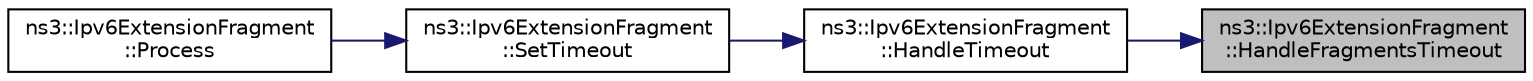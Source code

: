 digraph "ns3::Ipv6ExtensionFragment::HandleFragmentsTimeout"
{
 // LATEX_PDF_SIZE
  edge [fontname="Helvetica",fontsize="10",labelfontname="Helvetica",labelfontsize="10"];
  node [fontname="Helvetica",fontsize="10",shape=record];
  rankdir="RL";
  Node1 [label="ns3::Ipv6ExtensionFragment\l::HandleFragmentsTimeout",height=0.2,width=0.4,color="black", fillcolor="grey75", style="filled", fontcolor="black",tooltip="Process the timeout for packet fragments."];
  Node1 -> Node2 [dir="back",color="midnightblue",fontsize="10",style="solid",fontname="Helvetica"];
  Node2 [label="ns3::Ipv6ExtensionFragment\l::HandleTimeout",height=0.2,width=0.4,color="black", fillcolor="white", style="filled",URL="$classns3_1_1_ipv6_extension_fragment.html#abbf581345a6feee69f69c602f64ef240",tooltip="Handles a fragmented packet timeout."];
  Node2 -> Node3 [dir="back",color="midnightblue",fontsize="10",style="solid",fontname="Helvetica"];
  Node3 [label="ns3::Ipv6ExtensionFragment\l::SetTimeout",height=0.2,width=0.4,color="black", fillcolor="white", style="filled",URL="$classns3_1_1_ipv6_extension_fragment.html#ad86aafc57cd9d5ded155ceacf2c6ba3a",tooltip="Set a new timeout \"event\" for a fragmented packet."];
  Node3 -> Node4 [dir="back",color="midnightblue",fontsize="10",style="solid",fontname="Helvetica"];
  Node4 [label="ns3::Ipv6ExtensionFragment\l::Process",height=0.2,width=0.4,color="black", fillcolor="white", style="filled",URL="$classns3_1_1_ipv6_extension_fragment.html#a8563953a172a744473bf7f80cf1ef536",tooltip="Process method Called from Ipv6L3Protocol::Receive."];
}
